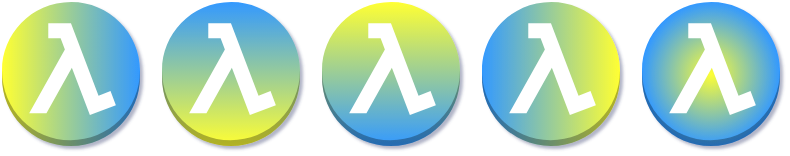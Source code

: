 <mxfile type="MultiCloud">
	<diagram id="diagram_1" name="AWS components">
		<mxGraphModel dx="1015" dy="661" grid="1" gridSize="10" guides="1" tooltips="1" connect="1" arrows="1" fold="1" page="1" pageScale="1" pageWidth="850" pageHeight="1100" math="0" shadow="1">
			<root>
				<mxCell id="0"/>
				<mxCell id="1" parent="0"/>
				<mxCell id="vertex:lambda_function:arn:aws:lambda:eu-west-1:123456789012:function:north" value="&lt;b&gt;Name&lt;/b&gt;: gradientDirection:north&lt;BR&gt;&lt;b&gt;ARN&lt;/b&gt;: arn:aws:lambda:eu-west-1:123456789012:function:north" style="verticalLabelPosition=bottom;verticalAlign=top;aspect=fixed;align=left;pointerEvents=1;shape=mxgraph.aws3.lambda_function;prIcon=server;fillColor=#FFFF33;gradientColor=#3399FF;html=1;noLabel=1;gradientDirection=north;" parent="1" vertex="1">
					<mxGeometry width="69" height="72" as="geometry" x="80" y="190"/>
				</mxCell>
				<mxCell id="vertex:lambda_function:arn:aws:lambda:eu-west-1:123456789012:function:south" value="&lt;b&gt;Name&lt;/b&gt;: gradientDirection:south&lt;BR&gt;&lt;b&gt;ARN&lt;/b&gt;: arn:aws:lambda:eu-west-1:123456789012:function:south" style="verticalLabelPosition=bottom;verticalAlign=top;aspect=fixed;align=left;pointerEvents=1;shape=mxgraph.aws3.lambda_function;prIcon=server;fillColor=#FFFF33;gradientColor=#3399FF;html=1;noLabel=1;gradientDirection=south;" parent="1" vertex="1">
					<mxGeometry width="69" height="72" as="geometry" x="160" y="190"/>
				</mxCell>
				<mxCell id="vertex:lambda_function:arn:aws:lambda:eu-west-1:123456789012:function:east" value="&lt;b&gt;Name&lt;/b&gt;: gradientDirection:east&lt;BR&gt;&lt;b&gt;ARN&lt;/b&gt;: arn:aws:lambda:eu-west-1:123456789012:function:east" style="verticalLabelPosition=bottom;verticalAlign=top;aspect=fixed;align=left;pointerEvents=1;shape=mxgraph.aws3.lambda_function;prIcon=server;fillColor=#FFFF33;gradientColor=#3399FF;html=1;noLabel=1;gradientDirection=east;" parent="1" vertex="1">
					<mxGeometry width="69" height="72" as="geometry" y="190"/>
				</mxCell>
				<mxCell id="vertex:lambda_function:arn:aws:lambda:eu-west-1:123456789012:function:west" value="&lt;b&gt;Name&lt;/b&gt;: gradientDirection:west&lt;BR&gt;&lt;b&gt;ARN&lt;/b&gt;: arn:aws:lambda:eu-west-1:123456789012:function:west" style="verticalLabelPosition=bottom;verticalAlign=top;aspect=fixed;align=left;pointerEvents=1;shape=mxgraph.aws3.lambda_function;prIcon=server;fillColor=#FFFF33;gradientColor=#3399FF;html=1;noLabel=1;gradientDirection=west;" parent="1" vertex="1">
					<mxGeometry width="69" height="72" as="geometry" x="240" y="190"/>
				</mxCell>
				<mxCell id="vertex:lambda_function:arn:aws:lambda:eu-west-1:123456789012:function:radial" value="&lt;b&gt;Name&lt;/b&gt;: gradientDirection:radial&lt;BR&gt;&lt;b&gt;ARN&lt;/b&gt;: arn:aws:lambda:eu-west-1:123456789012:function:radial" style="verticalLabelPosition=bottom;verticalAlign=top;aspect=fixed;align=left;pointerEvents=1;shape=mxgraph.aws3.lambda_function;prIcon=server;fillColor=#FFFF33;gradientColor=#3399FF;html=1;noLabel=1;gradientDirection=radial;" parent="1" vertex="1">
					<mxGeometry width="69" height="72" as="geometry" x="320" y="190"/>
				</mxCell>
			</root>
		</mxGraphModel>
	</diagram>
</mxfile>